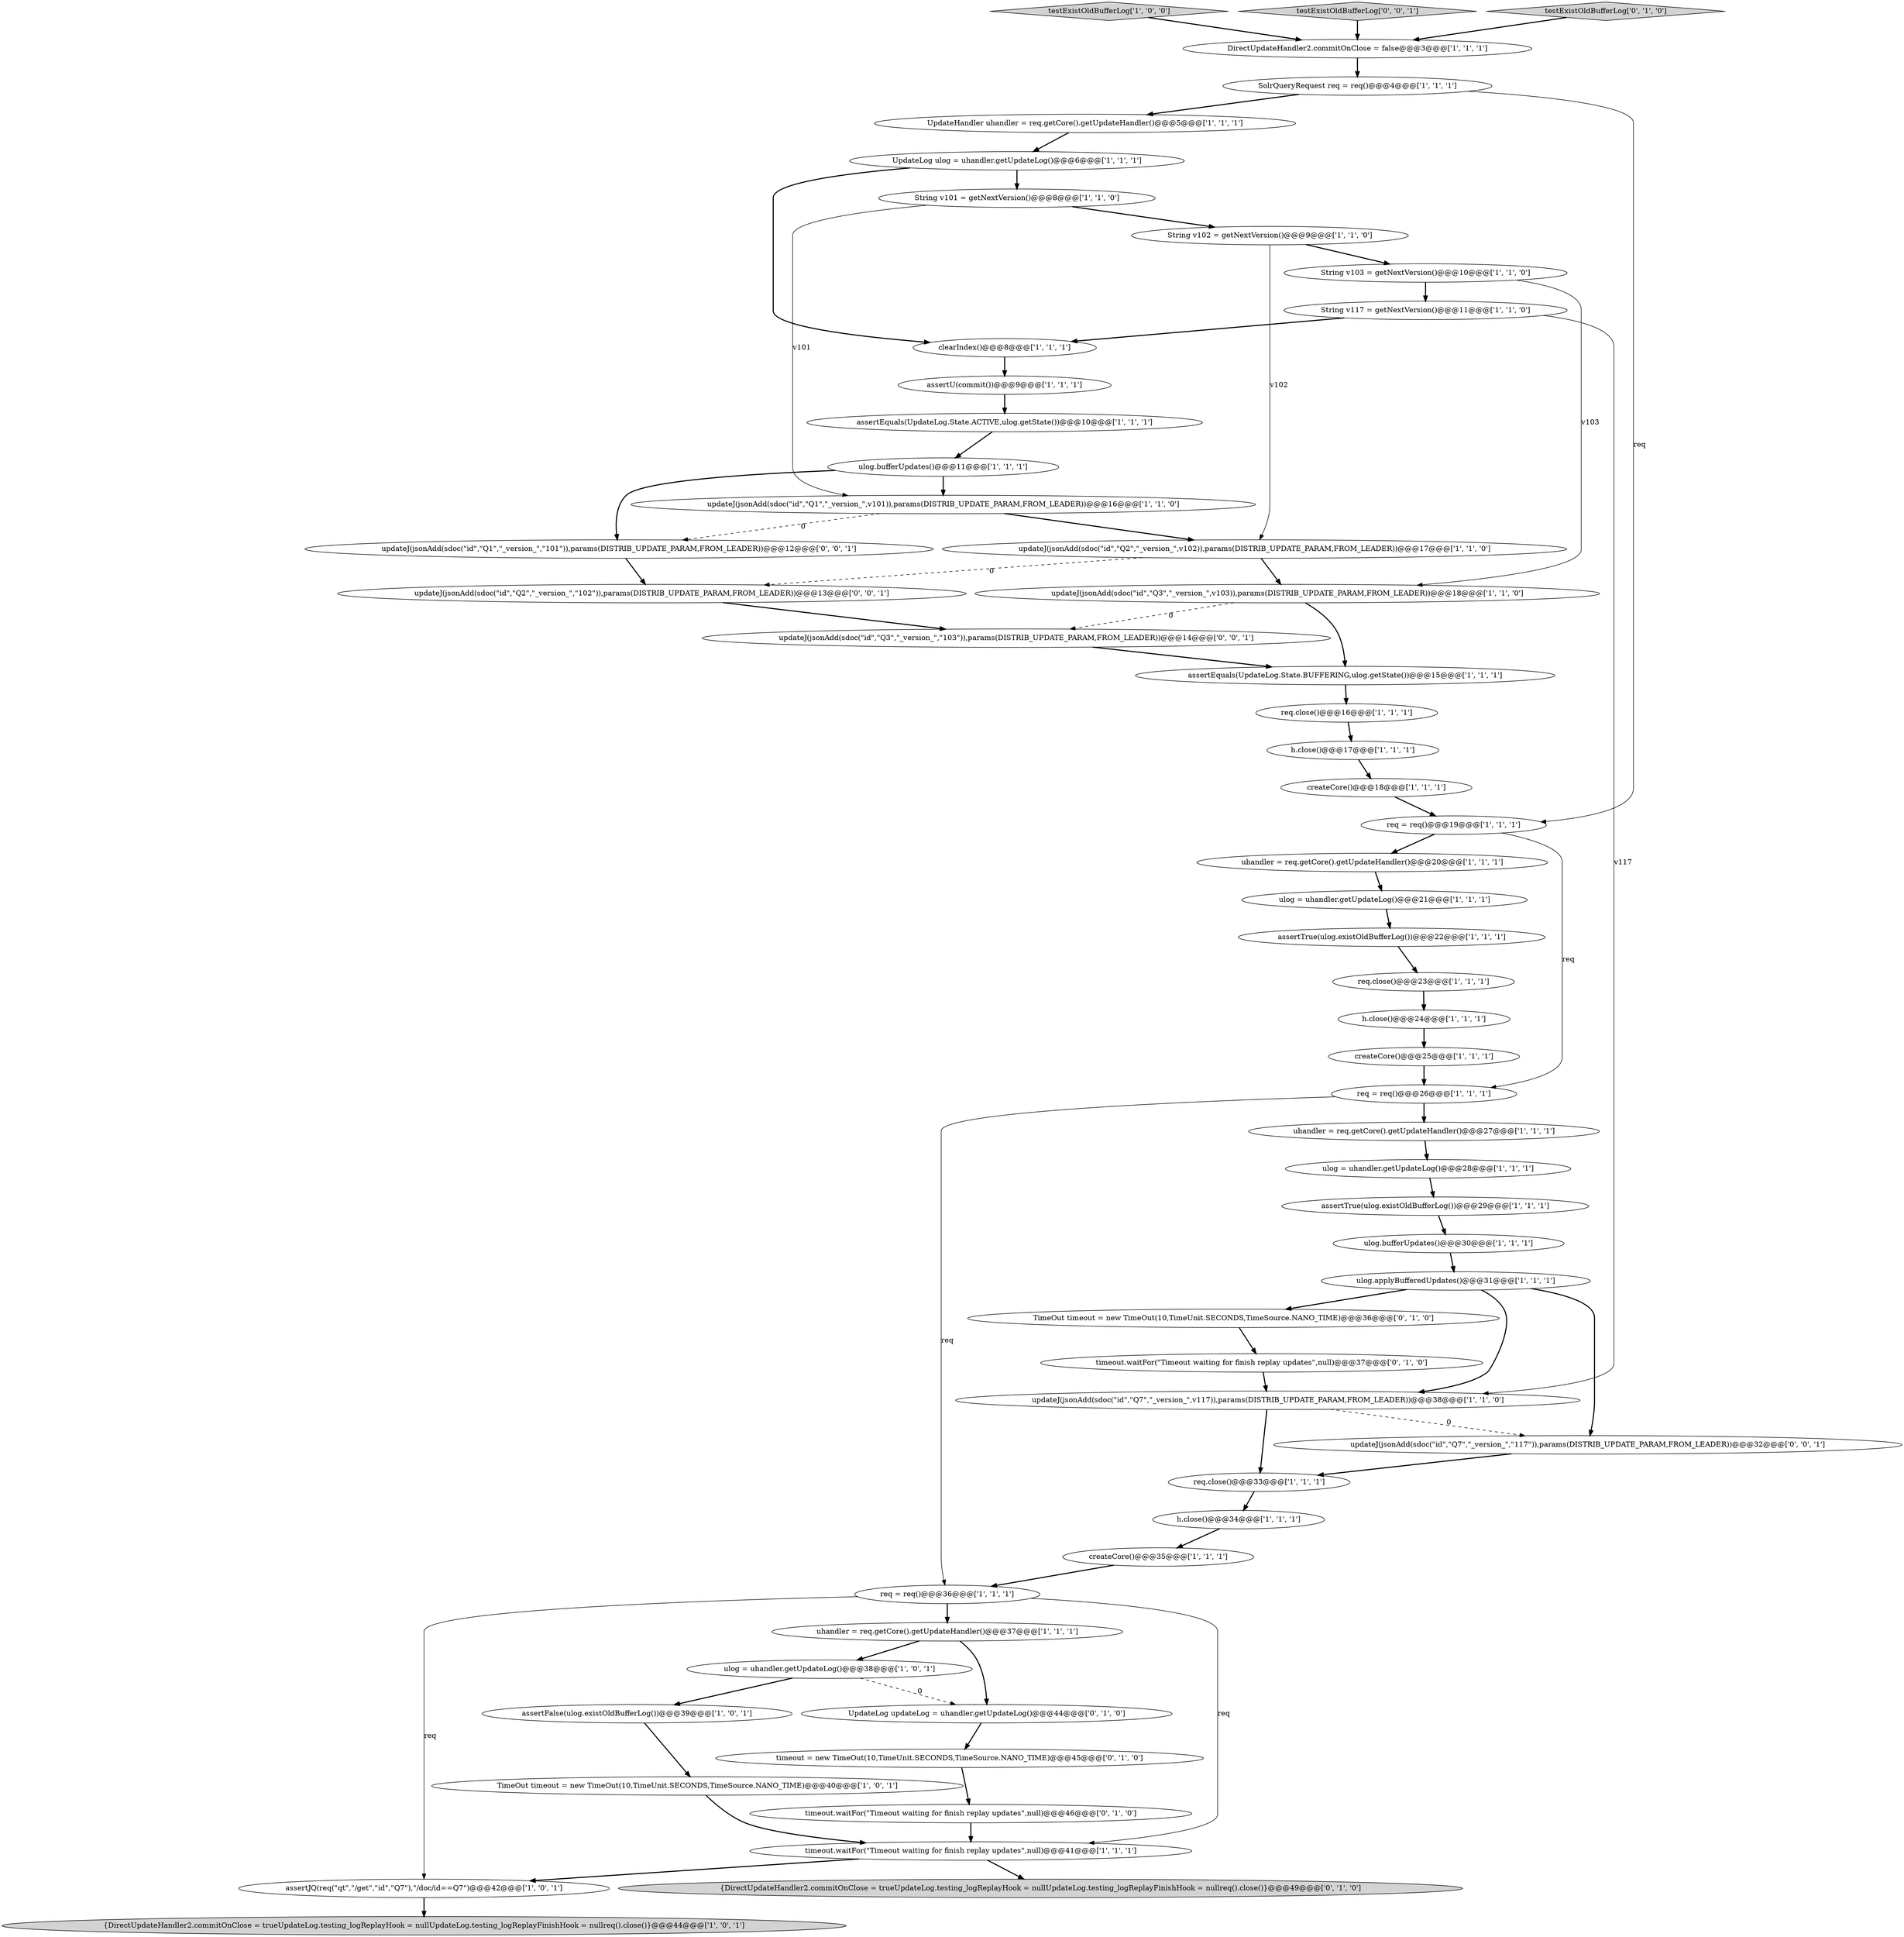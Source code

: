 digraph {
52 [style = filled, label = "updateJ(jsonAdd(sdoc(\"id\",\"Q3\",\"_version_\",\"103\")),params(DISTRIB_UPDATE_PARAM,FROM_LEADER))@@@14@@@['0', '0', '1']", fillcolor = white, shape = ellipse image = "AAA0AAABBB3BBB"];
24 [style = filled, label = "updateJ(jsonAdd(sdoc(\"id\",\"Q7\",\"_version_\",v117)),params(DISTRIB_UPDATE_PARAM,FROM_LEADER))@@@38@@@['1', '1', '0']", fillcolor = white, shape = ellipse image = "AAA0AAABBB1BBB"];
40 [style = filled, label = "DirectUpdateHandler2.commitOnClose = false@@@3@@@['1', '1', '1']", fillcolor = white, shape = ellipse image = "AAA0AAABBB1BBB"];
42 [style = filled, label = "ulog.bufferUpdates()@@@11@@@['1', '1', '1']", fillcolor = white, shape = ellipse image = "AAA0AAABBB1BBB"];
28 [style = filled, label = "req.close()@@@33@@@['1', '1', '1']", fillcolor = white, shape = ellipse image = "AAA0AAABBB1BBB"];
35 [style = filled, label = "req = req()@@@26@@@['1', '1', '1']", fillcolor = white, shape = ellipse image = "AAA0AAABBB1BBB"];
18 [style = filled, label = "req = req()@@@36@@@['1', '1', '1']", fillcolor = white, shape = ellipse image = "AAA0AAABBB1BBB"];
15 [style = filled, label = "assertJQ(req(\"qt\",\"/get\",\"id\",\"Q7\"),\"/doc/id==Q7\")@@@42@@@['1', '0', '1']", fillcolor = white, shape = ellipse image = "AAA0AAABBB1BBB"];
36 [style = filled, label = "{DirectUpdateHandler2.commitOnClose = trueUpdateLog.testing_logReplayHook = nullUpdateLog.testing_logReplayFinishHook = nullreq().close()}@@@44@@@['1', '0', '1']", fillcolor = lightgray, shape = ellipse image = "AAA0AAABBB1BBB"];
22 [style = filled, label = "timeout.waitFor(\"Timeout waiting for finish replay updates\",null)@@@41@@@['1', '1', '1']", fillcolor = white, shape = ellipse image = "AAA0AAABBB1BBB"];
38 [style = filled, label = "uhandler = req.getCore().getUpdateHandler()@@@37@@@['1', '1', '1']", fillcolor = white, shape = ellipse image = "AAA0AAABBB1BBB"];
1 [style = filled, label = "updateJ(jsonAdd(sdoc(\"id\",\"Q3\",\"_version_\",v103)),params(DISTRIB_UPDATE_PARAM,FROM_LEADER))@@@18@@@['1', '1', '0']", fillcolor = white, shape = ellipse image = "AAA0AAABBB1BBB"];
44 [style = filled, label = "ulog = uhandler.getUpdateLog()@@@38@@@['1', '0', '1']", fillcolor = white, shape = ellipse image = "AAA0AAABBB1BBB"];
54 [style = filled, label = "updateJ(jsonAdd(sdoc(\"id\",\"Q2\",\"_version_\",\"102\")),params(DISTRIB_UPDATE_PARAM,FROM_LEADER))@@@13@@@['0', '0', '1']", fillcolor = white, shape = ellipse image = "AAA0AAABBB3BBB"];
9 [style = filled, label = "testExistOldBufferLog['1', '0', '0']", fillcolor = lightgray, shape = diamond image = "AAA0AAABBB1BBB"];
26 [style = filled, label = "UpdateLog ulog = uhandler.getUpdateLog()@@@6@@@['1', '1', '1']", fillcolor = white, shape = ellipse image = "AAA0AAABBB1BBB"];
33 [style = filled, label = "createCore()@@@35@@@['1', '1', '1']", fillcolor = white, shape = ellipse image = "AAA0AAABBB1BBB"];
51 [style = filled, label = "timeout.waitFor(\"Timeout waiting for finish replay updates\",null)@@@37@@@['0', '1', '0']", fillcolor = white, shape = ellipse image = "AAA1AAABBB2BBB"];
45 [style = filled, label = "timeout = new TimeOut(10,TimeUnit.SECONDS,TimeSource.NANO_TIME)@@@45@@@['0', '1', '0']", fillcolor = white, shape = ellipse image = "AAA0AAABBB2BBB"];
12 [style = filled, label = "req.close()@@@23@@@['1', '1', '1']", fillcolor = white, shape = ellipse image = "AAA0AAABBB1BBB"];
50 [style = filled, label = "TimeOut timeout = new TimeOut(10,TimeUnit.SECONDS,TimeSource.NANO_TIME)@@@36@@@['0', '1', '0']", fillcolor = white, shape = ellipse image = "AAA1AAABBB2BBB"];
16 [style = filled, label = "assertTrue(ulog.existOldBufferLog())@@@22@@@['1', '1', '1']", fillcolor = white, shape = ellipse image = "AAA0AAABBB1BBB"];
27 [style = filled, label = "String v101 = getNextVersion()@@@8@@@['1', '1', '0']", fillcolor = white, shape = ellipse image = "AAA0AAABBB1BBB"];
31 [style = filled, label = "assertFalse(ulog.existOldBufferLog())@@@39@@@['1', '0', '1']", fillcolor = white, shape = ellipse image = "AAA0AAABBB1BBB"];
25 [style = filled, label = "h.close()@@@24@@@['1', '1', '1']", fillcolor = white, shape = ellipse image = "AAA0AAABBB1BBB"];
55 [style = filled, label = "testExistOldBufferLog['0', '0', '1']", fillcolor = lightgray, shape = diamond image = "AAA0AAABBB3BBB"];
46 [style = filled, label = "testExistOldBufferLog['0', '1', '0']", fillcolor = lightgray, shape = diamond image = "AAA0AAABBB2BBB"];
34 [style = filled, label = "createCore()@@@18@@@['1', '1', '1']", fillcolor = white, shape = ellipse image = "AAA0AAABBB1BBB"];
0 [style = filled, label = "assertEquals(UpdateLog.State.BUFFERING,ulog.getState())@@@15@@@['1', '1', '1']", fillcolor = white, shape = ellipse image = "AAA0AAABBB1BBB"];
2 [style = filled, label = "clearIndex()@@@8@@@['1', '1', '1']", fillcolor = white, shape = ellipse image = "AAA0AAABBB1BBB"];
19 [style = filled, label = "ulog = uhandler.getUpdateLog()@@@28@@@['1', '1', '1']", fillcolor = white, shape = ellipse image = "AAA0AAABBB1BBB"];
32 [style = filled, label = "uhandler = req.getCore().getUpdateHandler()@@@20@@@['1', '1', '1']", fillcolor = white, shape = ellipse image = "AAA0AAABBB1BBB"];
56 [style = filled, label = "updateJ(jsonAdd(sdoc(\"id\",\"Q1\",\"_version_\",\"101\")),params(DISTRIB_UPDATE_PARAM,FROM_LEADER))@@@12@@@['0', '0', '1']", fillcolor = white, shape = ellipse image = "AAA0AAABBB3BBB"];
49 [style = filled, label = "UpdateLog updateLog = uhandler.getUpdateLog()@@@44@@@['0', '1', '0']", fillcolor = white, shape = ellipse image = "AAA1AAABBB2BBB"];
21 [style = filled, label = "ulog.applyBufferedUpdates()@@@31@@@['1', '1', '1']", fillcolor = white, shape = ellipse image = "AAA0AAABBB1BBB"];
11 [style = filled, label = "req.close()@@@16@@@['1', '1', '1']", fillcolor = white, shape = ellipse image = "AAA0AAABBB1BBB"];
29 [style = filled, label = "String v117 = getNextVersion()@@@11@@@['1', '1', '0']", fillcolor = white, shape = ellipse image = "AAA0AAABBB1BBB"];
3 [style = filled, label = "assertEquals(UpdateLog.State.ACTIVE,ulog.getState())@@@10@@@['1', '1', '1']", fillcolor = white, shape = ellipse image = "AAA0AAABBB1BBB"];
53 [style = filled, label = "updateJ(jsonAdd(sdoc(\"id\",\"Q7\",\"_version_\",\"117\")),params(DISTRIB_UPDATE_PARAM,FROM_LEADER))@@@32@@@['0', '0', '1']", fillcolor = white, shape = ellipse image = "AAA0AAABBB3BBB"];
13 [style = filled, label = "updateJ(jsonAdd(sdoc(\"id\",\"Q2\",\"_version_\",v102)),params(DISTRIB_UPDATE_PARAM,FROM_LEADER))@@@17@@@['1', '1', '0']", fillcolor = white, shape = ellipse image = "AAA0AAABBB1BBB"];
14 [style = filled, label = "String v102 = getNextVersion()@@@9@@@['1', '1', '0']", fillcolor = white, shape = ellipse image = "AAA0AAABBB1BBB"];
6 [style = filled, label = "h.close()@@@17@@@['1', '1', '1']", fillcolor = white, shape = ellipse image = "AAA0AAABBB1BBB"];
8 [style = filled, label = "req = req()@@@19@@@['1', '1', '1']", fillcolor = white, shape = ellipse image = "AAA0AAABBB1BBB"];
5 [style = filled, label = "String v103 = getNextVersion()@@@10@@@['1', '1', '0']", fillcolor = white, shape = ellipse image = "AAA0AAABBB1BBB"];
4 [style = filled, label = "uhandler = req.getCore().getUpdateHandler()@@@27@@@['1', '1', '1']", fillcolor = white, shape = ellipse image = "AAA0AAABBB1BBB"];
30 [style = filled, label = "assertU(commit())@@@9@@@['1', '1', '1']", fillcolor = white, shape = ellipse image = "AAA0AAABBB1BBB"];
47 [style = filled, label = "timeout.waitFor(\"Timeout waiting for finish replay updates\",null)@@@46@@@['0', '1', '0']", fillcolor = white, shape = ellipse image = "AAA0AAABBB2BBB"];
7 [style = filled, label = "updateJ(jsonAdd(sdoc(\"id\",\"Q1\",\"_version_\",v101)),params(DISTRIB_UPDATE_PARAM,FROM_LEADER))@@@16@@@['1', '1', '0']", fillcolor = white, shape = ellipse image = "AAA0AAABBB1BBB"];
39 [style = filled, label = "TimeOut timeout = new TimeOut(10,TimeUnit.SECONDS,TimeSource.NANO_TIME)@@@40@@@['1', '0', '1']", fillcolor = white, shape = ellipse image = "AAA0AAABBB1BBB"];
20 [style = filled, label = "assertTrue(ulog.existOldBufferLog())@@@29@@@['1', '1', '1']", fillcolor = white, shape = ellipse image = "AAA0AAABBB1BBB"];
41 [style = filled, label = "ulog = uhandler.getUpdateLog()@@@21@@@['1', '1', '1']", fillcolor = white, shape = ellipse image = "AAA0AAABBB1BBB"];
17 [style = filled, label = "ulog.bufferUpdates()@@@30@@@['1', '1', '1']", fillcolor = white, shape = ellipse image = "AAA0AAABBB1BBB"];
48 [style = filled, label = "{DirectUpdateHandler2.commitOnClose = trueUpdateLog.testing_logReplayHook = nullUpdateLog.testing_logReplayFinishHook = nullreq().close()}@@@49@@@['0', '1', '0']", fillcolor = lightgray, shape = ellipse image = "AAA0AAABBB2BBB"];
43 [style = filled, label = "SolrQueryRequest req = req()@@@4@@@['1', '1', '1']", fillcolor = white, shape = ellipse image = "AAA0AAABBB1BBB"];
23 [style = filled, label = "h.close()@@@34@@@['1', '1', '1']", fillcolor = white, shape = ellipse image = "AAA0AAABBB1BBB"];
10 [style = filled, label = "UpdateHandler uhandler = req.getCore().getUpdateHandler()@@@5@@@['1', '1', '1']", fillcolor = white, shape = ellipse image = "AAA0AAABBB1BBB"];
37 [style = filled, label = "createCore()@@@25@@@['1', '1', '1']", fillcolor = white, shape = ellipse image = "AAA0AAABBB1BBB"];
14->5 [style = bold, label=""];
29->24 [style = solid, label="v117"];
12->25 [style = bold, label=""];
27->14 [style = bold, label=""];
18->15 [style = solid, label="req"];
13->54 [style = dashed, label="0"];
24->53 [style = dashed, label="0"];
8->35 [style = solid, label="req"];
26->2 [style = bold, label=""];
35->4 [style = bold, label=""];
49->45 [style = bold, label=""];
17->21 [style = bold, label=""];
21->50 [style = bold, label=""];
29->2 [style = bold, label=""];
40->43 [style = bold, label=""];
3->42 [style = bold, label=""];
37->35 [style = bold, label=""];
8->32 [style = bold, label=""];
42->7 [style = bold, label=""];
19->20 [style = bold, label=""];
44->31 [style = bold, label=""];
38->49 [style = bold, label=""];
9->40 [style = bold, label=""];
23->33 [style = bold, label=""];
5->1 [style = solid, label="v103"];
43->10 [style = bold, label=""];
28->23 [style = bold, label=""];
52->0 [style = bold, label=""];
45->47 [style = bold, label=""];
50->51 [style = bold, label=""];
21->24 [style = bold, label=""];
11->6 [style = bold, label=""];
22->15 [style = bold, label=""];
27->7 [style = solid, label="v101"];
26->27 [style = bold, label=""];
0->11 [style = bold, label=""];
33->18 [style = bold, label=""];
51->24 [style = bold, label=""];
46->40 [style = bold, label=""];
56->54 [style = bold, label=""];
54->52 [style = bold, label=""];
14->13 [style = solid, label="v102"];
7->13 [style = bold, label=""];
16->12 [style = bold, label=""];
4->19 [style = bold, label=""];
41->16 [style = bold, label=""];
38->44 [style = bold, label=""];
18->22 [style = solid, label="req"];
30->3 [style = bold, label=""];
6->34 [style = bold, label=""];
18->38 [style = bold, label=""];
15->36 [style = bold, label=""];
47->22 [style = bold, label=""];
44->49 [style = dashed, label="0"];
53->28 [style = bold, label=""];
55->40 [style = bold, label=""];
2->30 [style = bold, label=""];
5->29 [style = bold, label=""];
13->1 [style = bold, label=""];
20->17 [style = bold, label=""];
39->22 [style = bold, label=""];
34->8 [style = bold, label=""];
22->48 [style = bold, label=""];
21->53 [style = bold, label=""];
42->56 [style = bold, label=""];
31->39 [style = bold, label=""];
24->28 [style = bold, label=""];
43->8 [style = solid, label="req"];
25->37 [style = bold, label=""];
35->18 [style = solid, label="req"];
32->41 [style = bold, label=""];
7->56 [style = dashed, label="0"];
1->52 [style = dashed, label="0"];
10->26 [style = bold, label=""];
1->0 [style = bold, label=""];
}
